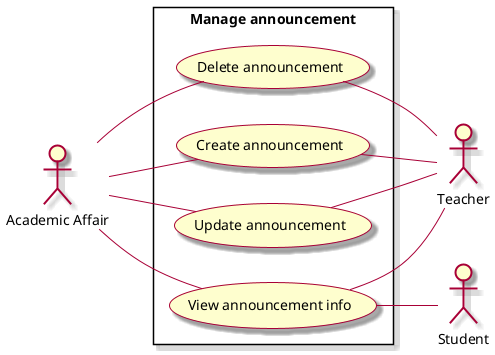 @startuml ManageAnnouncement

skin rose
left to right direction

actor "Academic Affair" as aa
actor "Teacher" as t
actor "Student" as s

rectangle "Manage announcement" {
    usecase "Create announcement" as createAnnouncement
    usecase "View announcement info" as viewAnnouncementInfo
    usecase "Update announcement" as updateAnnouncement
    usecase "Delete announcement" as deleteAnnouncement
}

aa -- createAnnouncement
aa -- viewAnnouncementInfo
aa -- updateAnnouncement
aa -- deleteAnnouncement
createAnnouncement -- t
viewAnnouncementInfo -- t
updateAnnouncement -- t
deleteAnnouncement -- t
viewAnnouncementInfo -- s

@enduml